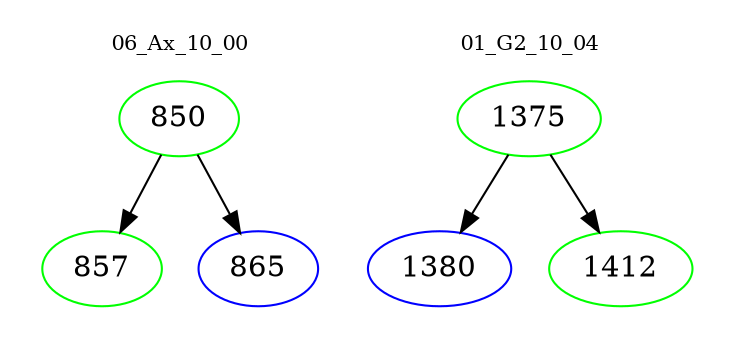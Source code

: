 digraph{
subgraph cluster_0 {
color = white
label = "06_Ax_10_00";
fontsize=10;
T0_850 [label="850", color="green"]
T0_850 -> T0_857 [color="black"]
T0_857 [label="857", color="green"]
T0_850 -> T0_865 [color="black"]
T0_865 [label="865", color="blue"]
}
subgraph cluster_1 {
color = white
label = "01_G2_10_04";
fontsize=10;
T1_1375 [label="1375", color="green"]
T1_1375 -> T1_1380 [color="black"]
T1_1380 [label="1380", color="blue"]
T1_1375 -> T1_1412 [color="black"]
T1_1412 [label="1412", color="green"]
}
}
